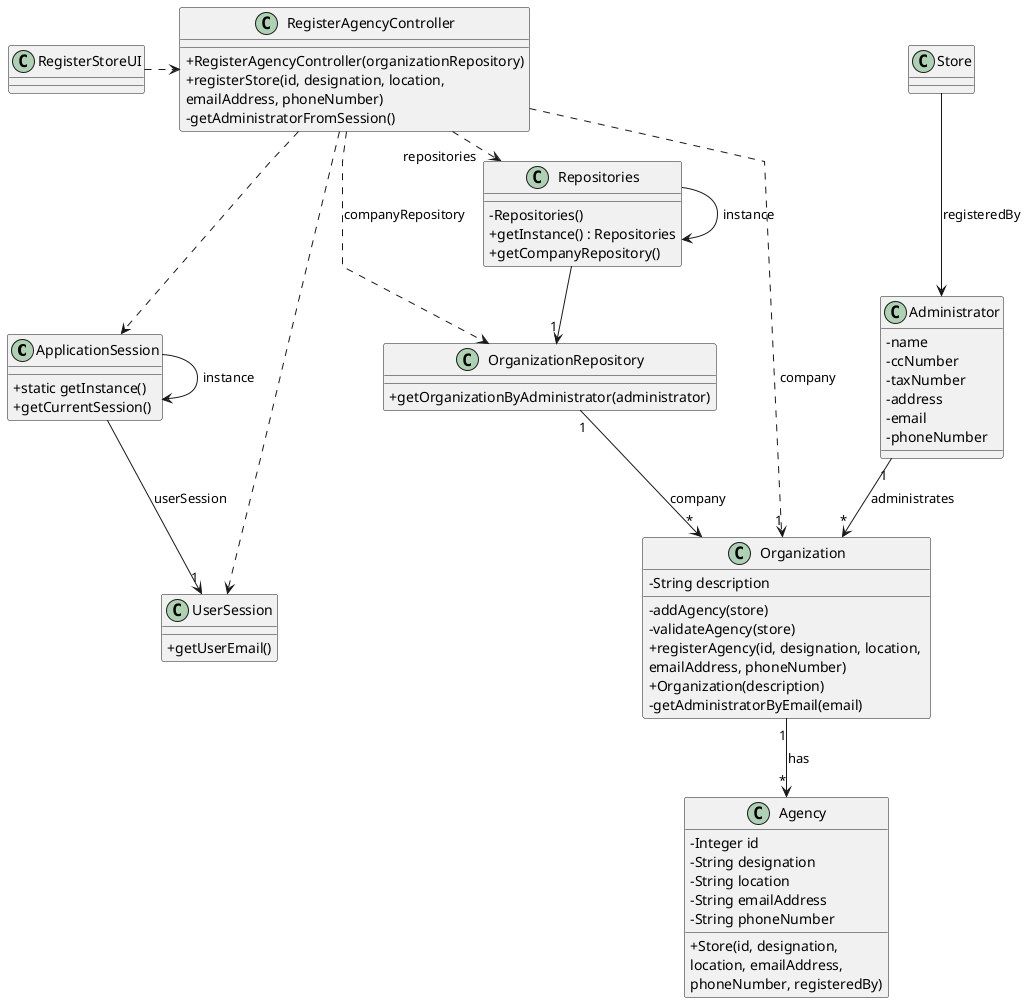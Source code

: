 @startuml
'skinparam monochrome true
skinparam packageStyle rectangle
skinparam shadowing false
skinparam linetype polyline
'skinparam linetype orto

skinparam classAttributeIconSize 0

'left to right direction

class ApplicationSession
{
    + static getInstance()
    + getCurrentSession()
}

class UserSession
{
    + getUserEmail()
}

class Agency {
    - Integer id
    - String designation
    - String location
    - String emailAddress
    - String phoneNumber

    + Store(id, designation, \nlocation, emailAddress, \nphoneNumber, registeredBy)
}

class Organization {
    - String description
    - addAgency(store)
    - validateAgency(store)
    + registerAgency(id, designation, location, \nemailAddress, phoneNumber)
    '+ saveAgency(agency)
    + Organization(description)
    - getAdministratorByEmail(email)
}

class Repositories {
    - Repositories()
    + getInstance() : Repositories
    + getCompanyRepository()
}

class RegisterAgencyController {
    + RegisterAgencyController(organizationRepository)
    + registerStore(id, designation, location, \nemailAddress, phoneNumber)
    - getAdministratorFromSession()
}

class OrganizationRepository{
    +getOrganizationByAdministrator(administrator)
}

class Administrator{
    - name
    - ccNumber
    - taxNumber
    - address
    - email
    - phoneNumber
}

Repositories -> Repositories : instance
ApplicationSession -> ApplicationSession : instance

RegisterStoreUI .> RegisterAgencyController

RegisterAgencyController .> Repositories : repositories

Repositories -> "1" OrganizationRepository

RegisterAgencyController ..> OrganizationRepository : companyRepository
OrganizationRepository "1" --> "*" Organization : company
ApplicationSession --> "1" UserSession : userSession

RegisterAgencyController ..> "1" Organization : company
RegisterAgencyController ..> ApplicationSession
RegisterAgencyController ..> UserSession
Store --> Administrator : registeredBy
Organization "1" --> "*" Agency : has
Administrator "1" --> "*" Organization : administrates



@enduml